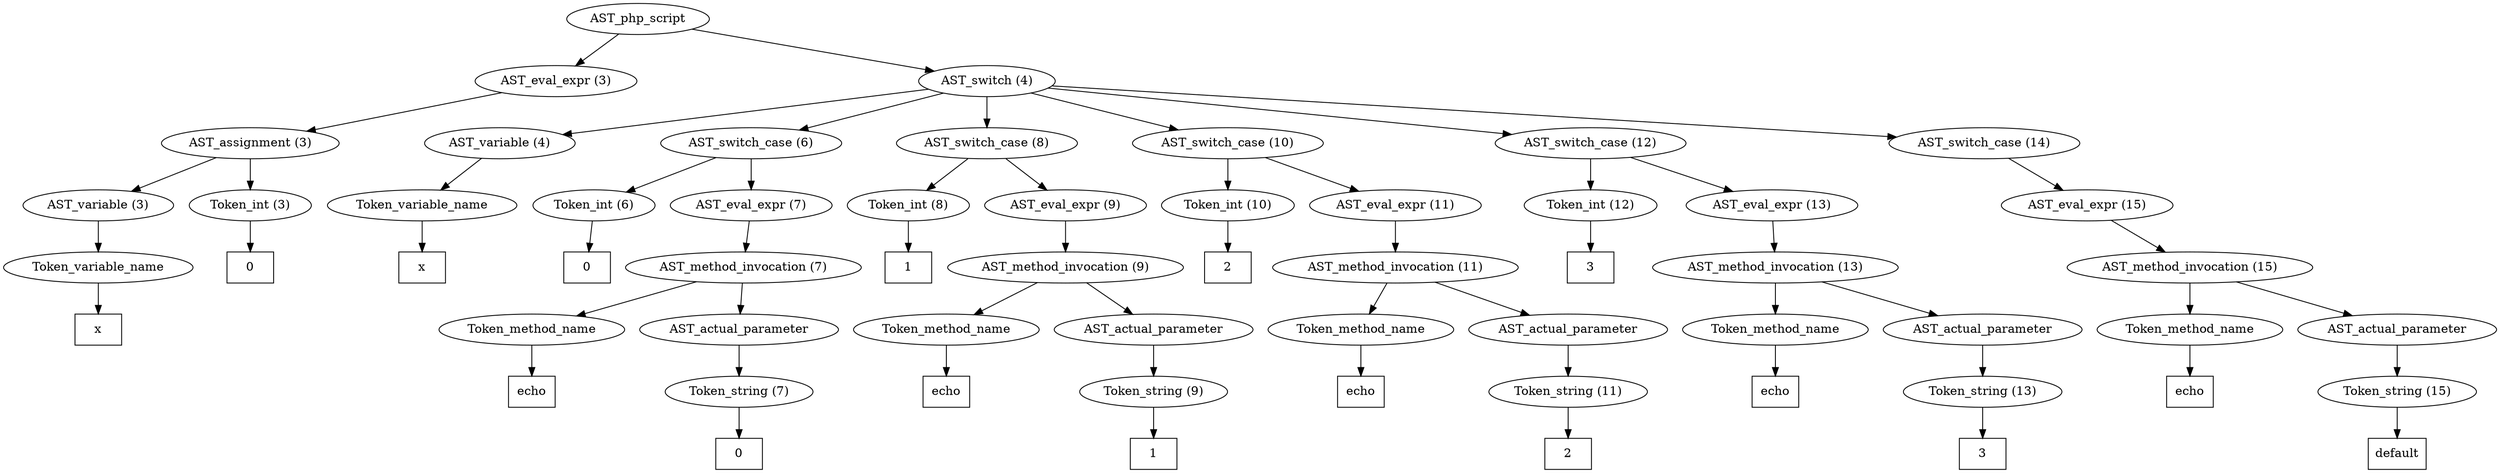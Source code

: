 /*
 * AST in dot format generated by phc -- the PHP compiler
 */

digraph AST {
node_0 [label="AST_php_script"];
node_1 [label="AST_eval_expr (3)"];
node_2 [label="AST_assignment (3)"];
node_3 [label="AST_variable (3)"];
node_4 [label="Token_variable_name"];
node_5 [label="x", shape=box]
node_4 -> node_5;
node_3 -> node_4;
node_6 [label="Token_int (3)"];
node_7 [label="0", shape=box]
node_6 -> node_7;
node_2 -> node_6;
node_2 -> node_3;
node_1 -> node_2;
node_8 [label="AST_switch (4)"];
node_9 [label="AST_variable (4)"];
node_10 [label="Token_variable_name"];
node_11 [label="x", shape=box]
node_10 -> node_11;
node_9 -> node_10;
node_12 [label="AST_switch_case (6)"];
node_13 [label="Token_int (6)"];
node_14 [label="0", shape=box]
node_13 -> node_14;
node_15 [label="AST_eval_expr (7)"];
node_16 [label="AST_method_invocation (7)"];
node_17 [label="Token_method_name"];
node_18 [label="echo", shape=box]
node_17 -> node_18;
node_19 [label="AST_actual_parameter"];
node_20 [label="Token_string (7)"];
node_21 [label="0", shape=box]
node_20 -> node_21;
node_19 -> node_20;
node_16 -> node_19;
node_16 -> node_17;
node_15 -> node_16;
node_12 -> node_15;
node_12 -> node_13;
node_22 [label="AST_switch_case (8)"];
node_23 [label="Token_int (8)"];
node_24 [label="1", shape=box]
node_23 -> node_24;
node_25 [label="AST_eval_expr (9)"];
node_26 [label="AST_method_invocation (9)"];
node_27 [label="Token_method_name"];
node_28 [label="echo", shape=box]
node_27 -> node_28;
node_29 [label="AST_actual_parameter"];
node_30 [label="Token_string (9)"];
node_31 [label="1", shape=box]
node_30 -> node_31;
node_29 -> node_30;
node_26 -> node_29;
node_26 -> node_27;
node_25 -> node_26;
node_22 -> node_25;
node_22 -> node_23;
node_32 [label="AST_switch_case (10)"];
node_33 [label="Token_int (10)"];
node_34 [label="2", shape=box]
node_33 -> node_34;
node_35 [label="AST_eval_expr (11)"];
node_36 [label="AST_method_invocation (11)"];
node_37 [label="Token_method_name"];
node_38 [label="echo", shape=box]
node_37 -> node_38;
node_39 [label="AST_actual_parameter"];
node_40 [label="Token_string (11)"];
node_41 [label="2", shape=box]
node_40 -> node_41;
node_39 -> node_40;
node_36 -> node_39;
node_36 -> node_37;
node_35 -> node_36;
node_32 -> node_35;
node_32 -> node_33;
node_42 [label="AST_switch_case (12)"];
node_43 [label="Token_int (12)"];
node_44 [label="3", shape=box]
node_43 -> node_44;
node_45 [label="AST_eval_expr (13)"];
node_46 [label="AST_method_invocation (13)"];
node_47 [label="Token_method_name"];
node_48 [label="echo", shape=box]
node_47 -> node_48;
node_49 [label="AST_actual_parameter"];
node_50 [label="Token_string (13)"];
node_51 [label="3", shape=box]
node_50 -> node_51;
node_49 -> node_50;
node_46 -> node_49;
node_46 -> node_47;
node_45 -> node_46;
node_42 -> node_45;
node_42 -> node_43;
node_52 [label="AST_switch_case (14)"];
node_53 [label="AST_eval_expr (15)"];
node_54 [label="AST_method_invocation (15)"];
node_55 [label="Token_method_name"];
node_56 [label="echo", shape=box]
node_55 -> node_56;
node_57 [label="AST_actual_parameter"];
node_58 [label="Token_string (15)"];
node_59 [label="default", shape=box]
node_58 -> node_59;
node_57 -> node_58;
node_54 -> node_57;
node_54 -> node_55;
node_53 -> node_54;
node_52 -> node_53;
node_8 -> node_52;
node_8 -> node_42;
node_8 -> node_32;
node_8 -> node_22;
node_8 -> node_12;
node_8 -> node_9;
node_0 -> node_8;
node_0 -> node_1;
}
